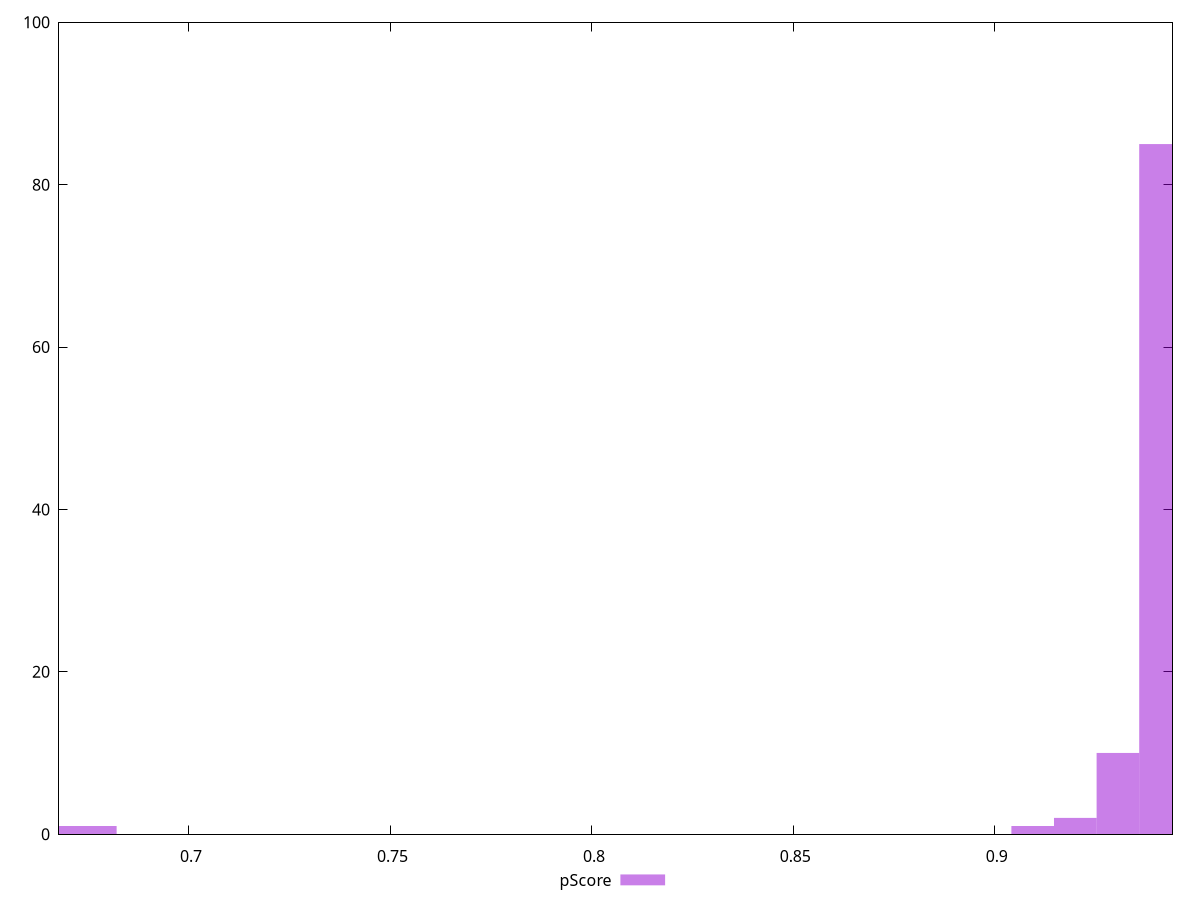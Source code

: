 reset

$pScore <<EOF
0.676764622641655 1
0.6661901754128792 1
0.9199769089034998 2
0.9411258033610516 85
0.9305513561322757 10
0.9094024616747239 1
EOF

set key outside below
set boxwidth 0.01057444722877586
set xrange [0.6677502526385961:0.9440994547007048]
set yrange [0:100]
set trange [0:100]
set style fill transparent solid 0.5 noborder
set terminal svg size 640, 490 enhanced background rgb 'white'
set output "report_00019_2021-02-10T18-14-37.922Z//first-contentful-paint/samples/pages+cached/pScore/histogram.svg"

plot $pScore title "pScore" with boxes

reset
